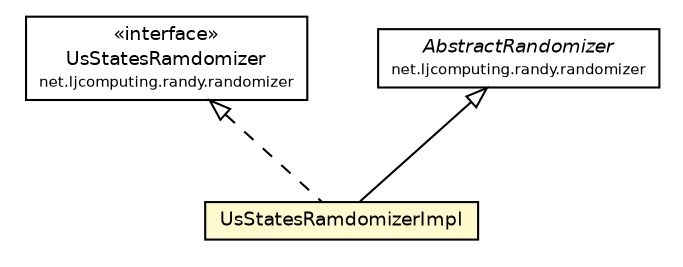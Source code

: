 #!/usr/local/bin/dot
#
# Class diagram 
# Generated by UMLGraph version R5_6 (http://www.umlgraph.org/)
#

digraph G {
	edge [fontname="Helvetica",fontsize=10,labelfontname="Helvetica",labelfontsize=10];
	node [fontname="Helvetica",fontsize=10,shape=plaintext];
	nodesep=0.25;
	ranksep=0.5;
	// net.ljcomputing.randy.randomizer.UsStatesRamdomizer
	c263 [label=<<table title="net.ljcomputing.randy.randomizer.UsStatesRamdomizer" border="0" cellborder="1" cellspacing="0" cellpadding="2" port="p" href="../UsStatesRamdomizer.html">
		<tr><td><table border="0" cellspacing="0" cellpadding="1">
<tr><td align="center" balign="center"> &#171;interface&#187; </td></tr>
<tr><td align="center" balign="center"> UsStatesRamdomizer </td></tr>
<tr><td align="center" balign="center"><font point-size="7.0"> net.ljcomputing.randy.randomizer </font></td></tr>
		</table></td></tr>
		</table>>, URL="../UsStatesRamdomizer.html", fontname="Helvetica", fontcolor="black", fontsize=9.0];
	// net.ljcomputing.randy.randomizer.AbstractRandomizer
	c264 [label=<<table title="net.ljcomputing.randy.randomizer.AbstractRandomizer" border="0" cellborder="1" cellspacing="0" cellpadding="2" port="p" href="../AbstractRandomizer.html">
		<tr><td><table border="0" cellspacing="0" cellpadding="1">
<tr><td align="center" balign="center"><font face="Helvetica-Oblique"> AbstractRandomizer </font></td></tr>
<tr><td align="center" balign="center"><font point-size="7.0"> net.ljcomputing.randy.randomizer </font></td></tr>
		</table></td></tr>
		</table>>, URL="../AbstractRandomizer.html", fontname="Helvetica", fontcolor="black", fontsize=9.0];
	// net.ljcomputing.randy.randomizer.impl.UsStatesRamdomizerImpl
	c265 [label=<<table title="net.ljcomputing.randy.randomizer.impl.UsStatesRamdomizerImpl" border="0" cellborder="1" cellspacing="0" cellpadding="2" port="p" bgcolor="lemonChiffon" href="./UsStatesRamdomizerImpl.html">
		<tr><td><table border="0" cellspacing="0" cellpadding="1">
<tr><td align="center" balign="center"> UsStatesRamdomizerImpl </td></tr>
		</table></td></tr>
		</table>>, URL="./UsStatesRamdomizerImpl.html", fontname="Helvetica", fontcolor="black", fontsize=9.0];
	//net.ljcomputing.randy.randomizer.impl.UsStatesRamdomizerImpl extends net.ljcomputing.randy.randomizer.AbstractRandomizer
	c264:p -> c265:p [dir=back,arrowtail=empty];
	//net.ljcomputing.randy.randomizer.impl.UsStatesRamdomizerImpl implements net.ljcomputing.randy.randomizer.UsStatesRamdomizer
	c263:p -> c265:p [dir=back,arrowtail=empty,style=dashed];
}

